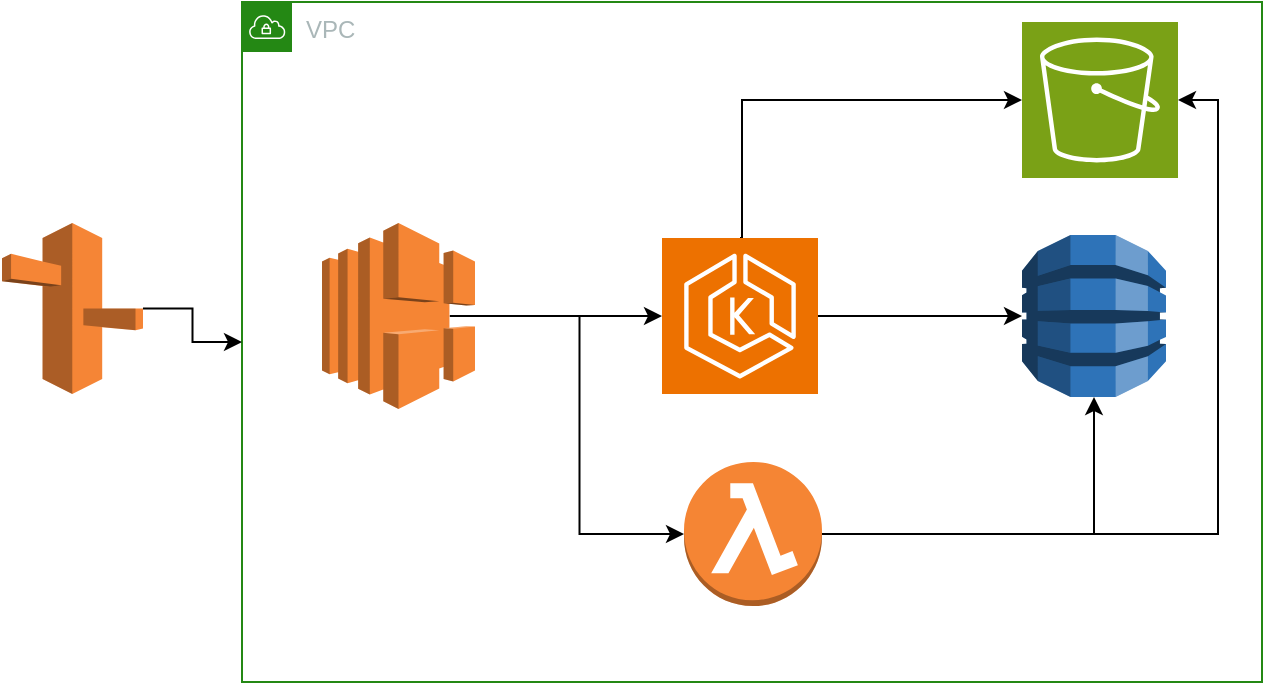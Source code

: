 <mxfile version="22.0.7" type="github">
  <diagram name="Page-1" id="1OwEeoUuIHIe6JlHt5PY">
    <mxGraphModel dx="1434" dy="870" grid="1" gridSize="10" guides="1" tooltips="1" connect="1" arrows="1" fold="1" page="1" pageScale="1" pageWidth="850" pageHeight="1100" math="0" shadow="0">
      <root>
        <mxCell id="0" />
        <mxCell id="1" parent="0" />
        <mxCell id="UK7c6okPU0lDiScp88yB-2" style="edgeStyle=orthogonalEdgeStyle;rounded=0;orthogonalLoop=1;jettySize=auto;html=1;exitX=0.835;exitY=0.5;exitDx=0;exitDy=0;exitPerimeter=0;entryX=0;entryY=0.5;entryDx=0;entryDy=0;entryPerimeter=0;" edge="1" parent="1" source="UK7c6okPU0lDiScp88yB-1" target="UK7c6okPU0lDiScp88yB-3">
          <mxGeometry relative="1" as="geometry">
            <mxPoint x="420" y="360" as="targetPoint" />
          </mxGeometry>
        </mxCell>
        <mxCell id="UK7c6okPU0lDiScp88yB-1" value="" style="outlineConnect=0;dashed=0;verticalLabelPosition=bottom;verticalAlign=top;align=center;html=1;shape=mxgraph.aws3.elastic_load_balancing;fillColor=#F58534;gradientColor=none;" vertex="1" parent="1">
          <mxGeometry x="310" y="310.5" width="76.5" height="93" as="geometry" />
        </mxCell>
        <mxCell id="UK7c6okPU0lDiScp88yB-16" style="edgeStyle=orthogonalEdgeStyle;rounded=0;orthogonalLoop=1;jettySize=auto;html=1;exitX=0.5;exitY=0;exitDx=0;exitDy=0;exitPerimeter=0;" edge="1" parent="1" source="UK7c6okPU0lDiScp88yB-3" target="UK7c6okPU0lDiScp88yB-15">
          <mxGeometry relative="1" as="geometry">
            <Array as="points">
              <mxPoint x="520" y="318" />
              <mxPoint x="520" y="249" />
            </Array>
          </mxGeometry>
        </mxCell>
        <mxCell id="UK7c6okPU0lDiScp88yB-3" value="" style="sketch=0;points=[[0,0,0],[0.25,0,0],[0.5,0,0],[0.75,0,0],[1,0,0],[0,1,0],[0.25,1,0],[0.5,1,0],[0.75,1,0],[1,1,0],[0,0.25,0],[0,0.5,0],[0,0.75,0],[1,0.25,0],[1,0.5,0],[1,0.75,0]];outlineConnect=0;fontColor=#232F3E;fillColor=#ED7100;strokeColor=#ffffff;dashed=0;verticalLabelPosition=bottom;verticalAlign=top;align=center;html=1;fontSize=12;fontStyle=0;aspect=fixed;shape=mxgraph.aws4.resourceIcon;resIcon=mxgraph.aws4.eks;" vertex="1" parent="1">
          <mxGeometry x="480" y="318" width="78" height="78" as="geometry" />
        </mxCell>
        <mxCell id="UK7c6okPU0lDiScp88yB-5" style="edgeStyle=orthogonalEdgeStyle;rounded=0;orthogonalLoop=1;jettySize=auto;html=1;entryX=0;entryY=0.5;entryDx=0;entryDy=0;entryPerimeter=0;" edge="1" parent="1" source="UK7c6okPU0lDiScp88yB-3" target="UK7c6okPU0lDiScp88yB-4">
          <mxGeometry relative="1" as="geometry" />
        </mxCell>
        <mxCell id="UK7c6okPU0lDiScp88yB-7" value="VPC" style="points=[[0,0],[0.25,0],[0.5,0],[0.75,0],[1,0],[1,0.25],[1,0.5],[1,0.75],[1,1],[0.75,1],[0.5,1],[0.25,1],[0,1],[0,0.75],[0,0.5],[0,0.25]];outlineConnect=0;gradientColor=none;html=1;whiteSpace=wrap;fontSize=12;fontStyle=0;container=1;pointerEvents=0;collapsible=0;recursiveResize=0;shape=mxgraph.aws4.group;grIcon=mxgraph.aws4.group_vpc;strokeColor=#248814;fillColor=none;verticalAlign=top;align=left;spacingLeft=30;fontColor=#AAB7B8;dashed=0;" vertex="1" parent="1">
          <mxGeometry x="270" y="200" width="510" height="340" as="geometry" />
        </mxCell>
        <mxCell id="UK7c6okPU0lDiScp88yB-4" value="" style="outlineConnect=0;dashed=0;verticalLabelPosition=bottom;verticalAlign=top;align=center;html=1;shape=mxgraph.aws3.dynamo_db;fillColor=#2E73B8;gradientColor=none;" vertex="1" parent="UK7c6okPU0lDiScp88yB-7">
          <mxGeometry x="390" y="116.5" width="72" height="81" as="geometry" />
        </mxCell>
        <mxCell id="UK7c6okPU0lDiScp88yB-11" style="edgeStyle=orthogonalEdgeStyle;rounded=0;orthogonalLoop=1;jettySize=auto;html=1;" edge="1" parent="UK7c6okPU0lDiScp88yB-7" source="UK7c6okPU0lDiScp88yB-9" target="UK7c6okPU0lDiScp88yB-4">
          <mxGeometry relative="1" as="geometry" />
        </mxCell>
        <mxCell id="UK7c6okPU0lDiScp88yB-9" value="" style="outlineConnect=0;dashed=0;verticalLabelPosition=bottom;verticalAlign=top;align=center;html=1;shape=mxgraph.aws3.lambda_function;fillColor=#F58534;gradientColor=none;" vertex="1" parent="UK7c6okPU0lDiScp88yB-7">
          <mxGeometry x="221" y="230" width="69" height="72" as="geometry" />
        </mxCell>
        <mxCell id="UK7c6okPU0lDiScp88yB-15" value="" style="sketch=0;points=[[0,0,0],[0.25,0,0],[0.5,0,0],[0.75,0,0],[1,0,0],[0,1,0],[0.25,1,0],[0.5,1,0],[0.75,1,0],[1,1,0],[0,0.25,0],[0,0.5,0],[0,0.75,0],[1,0.25,0],[1,0.5,0],[1,0.75,0]];outlineConnect=0;fontColor=#232F3E;fillColor=#7AA116;strokeColor=#ffffff;dashed=0;verticalLabelPosition=bottom;verticalAlign=top;align=center;html=1;fontSize=12;fontStyle=0;aspect=fixed;shape=mxgraph.aws4.resourceIcon;resIcon=mxgraph.aws4.s3;" vertex="1" parent="UK7c6okPU0lDiScp88yB-7">
          <mxGeometry x="390" y="10" width="78" height="78" as="geometry" />
        </mxCell>
        <mxCell id="UK7c6okPU0lDiScp88yB-17" style="edgeStyle=orthogonalEdgeStyle;rounded=0;orthogonalLoop=1;jettySize=auto;html=1;entryX=1;entryY=0.5;entryDx=0;entryDy=0;entryPerimeter=0;" edge="1" parent="UK7c6okPU0lDiScp88yB-7" source="UK7c6okPU0lDiScp88yB-9" target="UK7c6okPU0lDiScp88yB-15">
          <mxGeometry relative="1" as="geometry" />
        </mxCell>
        <mxCell id="UK7c6okPU0lDiScp88yB-10" style="edgeStyle=orthogonalEdgeStyle;rounded=0;orthogonalLoop=1;jettySize=auto;html=1;entryX=0;entryY=0.5;entryDx=0;entryDy=0;entryPerimeter=0;" edge="1" parent="1" source="UK7c6okPU0lDiScp88yB-1" target="UK7c6okPU0lDiScp88yB-9">
          <mxGeometry relative="1" as="geometry" />
        </mxCell>
        <mxCell id="UK7c6okPU0lDiScp88yB-13" style="edgeStyle=orthogonalEdgeStyle;rounded=0;orthogonalLoop=1;jettySize=auto;html=1;" edge="1" parent="1" source="UK7c6okPU0lDiScp88yB-12" target="UK7c6okPU0lDiScp88yB-7">
          <mxGeometry relative="1" as="geometry" />
        </mxCell>
        <mxCell id="UK7c6okPU0lDiScp88yB-12" value="" style="outlineConnect=0;dashed=0;verticalLabelPosition=bottom;verticalAlign=top;align=center;html=1;shape=mxgraph.aws3.route_53;fillColor=#F58536;gradientColor=none;" vertex="1" parent="1">
          <mxGeometry x="150" y="310.5" width="70.5" height="85.5" as="geometry" />
        </mxCell>
      </root>
    </mxGraphModel>
  </diagram>
</mxfile>
